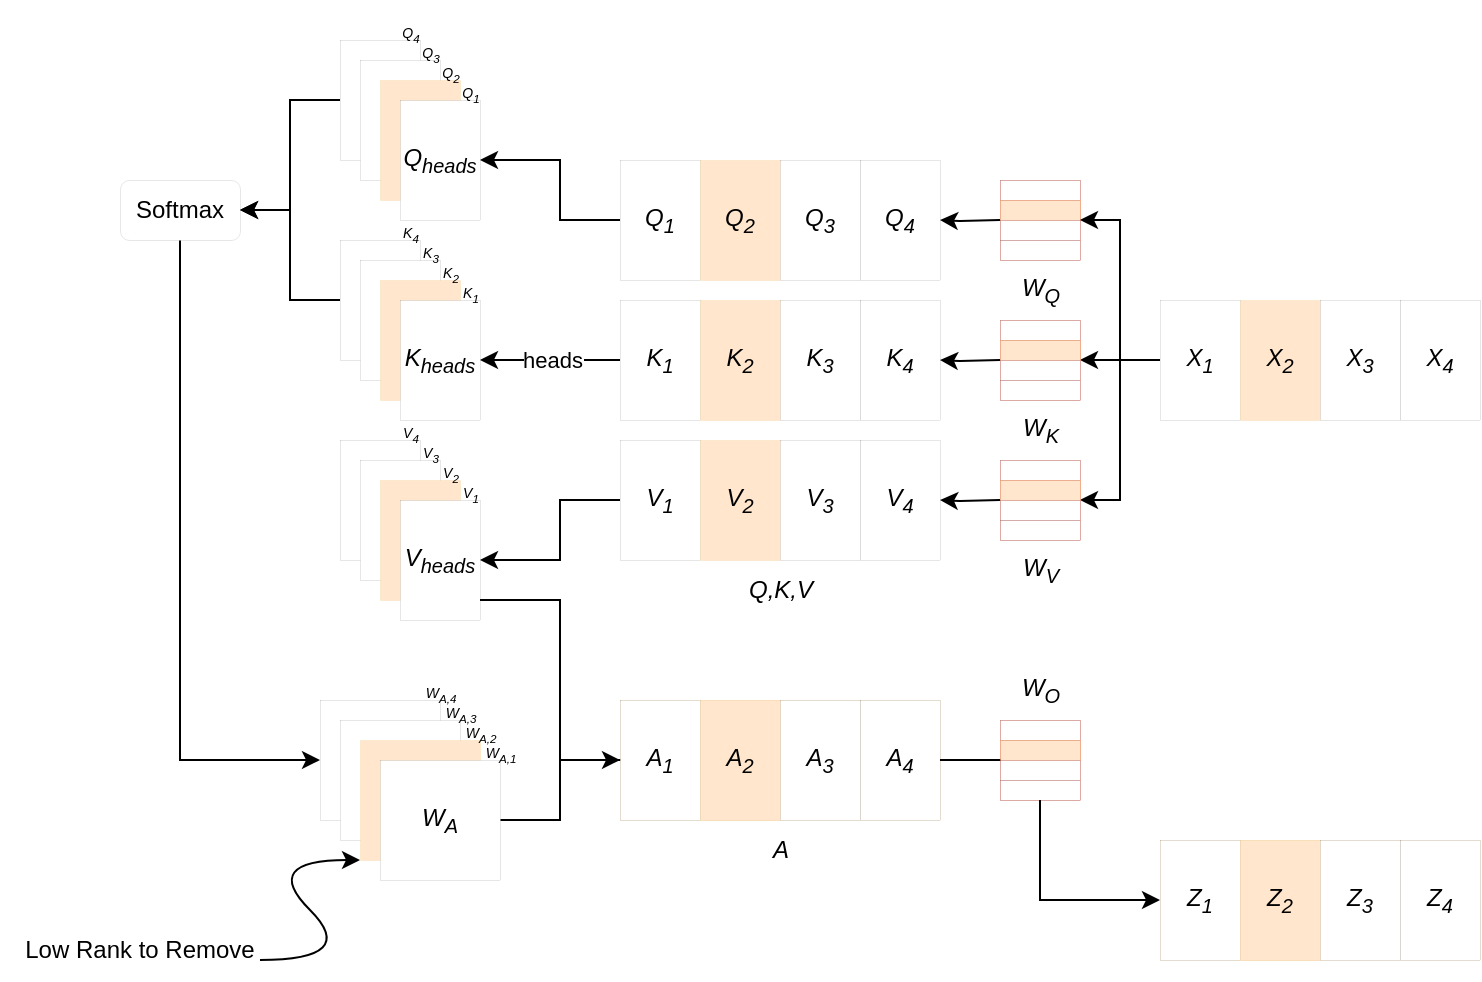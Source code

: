 <mxfile version="27.0.1">
  <diagram name="第 1 页" id="ROMm_DaNwAMZsz36nzgL">
    <mxGraphModel dx="961" dy="550" grid="1" gridSize="10" guides="1" tooltips="1" connect="1" arrows="1" fold="1" page="1" pageScale="1" pageWidth="827" pageHeight="1169" math="0" shadow="0">
      <root>
        <mxCell id="0" />
        <mxCell id="1" parent="0" />
        <mxCell id="zPmClShUyptiGjfQgdNd-24" value="" style="group;strokeColor=none;fillColor=default;strokeWidth=0;" parent="1" vertex="1" connectable="0">
          <mxGeometry x="370" y="290" width="160" height="60" as="geometry" />
        </mxCell>
        <mxCell id="zPmClShUyptiGjfQgdNd-16" value="&lt;i&gt;V&lt;sub&gt;1&lt;/sub&gt;&lt;/i&gt;" style="rounded=0;whiteSpace=wrap;html=1;strokeWidth=0;" parent="zPmClShUyptiGjfQgdNd-24" vertex="1">
          <mxGeometry width="40" height="60" as="geometry" />
        </mxCell>
        <mxCell id="zPmClShUyptiGjfQgdNd-17" value="&lt;i&gt;V&lt;sub&gt;2&lt;/sub&gt;&lt;/i&gt;" style="rounded=0;whiteSpace=wrap;html=1;fillColor=#ffe6cc;strokeColor=#d79b00;strokeWidth=0;" parent="zPmClShUyptiGjfQgdNd-24" vertex="1">
          <mxGeometry x="40" width="40" height="60" as="geometry" />
        </mxCell>
        <mxCell id="zPmClShUyptiGjfQgdNd-18" value="&lt;i&gt;V&lt;sub&gt;3&lt;/sub&gt;&lt;/i&gt;" style="rounded=0;whiteSpace=wrap;html=1;strokeWidth=0;" parent="zPmClShUyptiGjfQgdNd-24" vertex="1">
          <mxGeometry x="80" width="40" height="60" as="geometry" />
        </mxCell>
        <mxCell id="zPmClShUyptiGjfQgdNd-19" value="&lt;i&gt;V&lt;sub&gt;4&lt;/sub&gt;&lt;/i&gt;" style="rounded=0;whiteSpace=wrap;html=1;strokeWidth=0;" parent="zPmClShUyptiGjfQgdNd-24" vertex="1">
          <mxGeometry x="120" width="40" height="60" as="geometry" />
        </mxCell>
        <mxCell id="zPmClShUyptiGjfQgdNd-25" value="" style="group;strokeWidth=0;" parent="1" vertex="1" connectable="0">
          <mxGeometry x="370" y="220" width="160" height="60" as="geometry" />
        </mxCell>
        <mxCell id="zPmClShUyptiGjfQgdNd-20" value="&lt;i&gt;K&lt;sub&gt;1&lt;/sub&gt;&lt;/i&gt;" style="rounded=0;whiteSpace=wrap;html=1;strokeWidth=0;" parent="zPmClShUyptiGjfQgdNd-25" vertex="1">
          <mxGeometry width="40" height="60" as="geometry" />
        </mxCell>
        <mxCell id="zPmClShUyptiGjfQgdNd-21" value="&lt;i&gt;K&lt;sub&gt;2&lt;/sub&gt;&lt;/i&gt;" style="rounded=0;whiteSpace=wrap;html=1;fillColor=#ffe6cc;strokeColor=#d79b00;strokeWidth=0;" parent="zPmClShUyptiGjfQgdNd-25" vertex="1">
          <mxGeometry x="40" width="40" height="60" as="geometry" />
        </mxCell>
        <mxCell id="zPmClShUyptiGjfQgdNd-22" value="&lt;i&gt;K&lt;sub&gt;3&lt;/sub&gt;&lt;/i&gt;" style="rounded=0;whiteSpace=wrap;html=1;strokeWidth=0;" parent="zPmClShUyptiGjfQgdNd-25" vertex="1">
          <mxGeometry x="80" width="40" height="60" as="geometry" />
        </mxCell>
        <mxCell id="zPmClShUyptiGjfQgdNd-23" value="&lt;i&gt;K&lt;sub&gt;4&lt;/sub&gt;&lt;/i&gt;" style="rounded=0;whiteSpace=wrap;html=1;strokeWidth=0;" parent="zPmClShUyptiGjfQgdNd-25" vertex="1">
          <mxGeometry x="120" width="40" height="60" as="geometry" />
        </mxCell>
        <mxCell id="zPmClShUyptiGjfQgdNd-26" value="" style="group;strokeWidth=0;" parent="1" vertex="1" connectable="0">
          <mxGeometry x="370" y="150" width="160" height="60" as="geometry" />
        </mxCell>
        <mxCell id="zPmClShUyptiGjfQgdNd-27" value="&lt;i&gt;Q&lt;sub&gt;1&lt;/sub&gt;&lt;/i&gt;" style="rounded=0;whiteSpace=wrap;html=1;strokeWidth=0;" parent="zPmClShUyptiGjfQgdNd-26" vertex="1">
          <mxGeometry width="40" height="60" as="geometry" />
        </mxCell>
        <mxCell id="zPmClShUyptiGjfQgdNd-28" value="&lt;i&gt;Q&lt;sub&gt;2&lt;/sub&gt;&lt;/i&gt;" style="rounded=0;whiteSpace=wrap;html=1;fillColor=#ffe6cc;strokeColor=#d79b00;strokeWidth=0;" parent="zPmClShUyptiGjfQgdNd-26" vertex="1">
          <mxGeometry x="40" width="40" height="60" as="geometry" />
        </mxCell>
        <mxCell id="zPmClShUyptiGjfQgdNd-29" value="&lt;i&gt;Q&lt;sub&gt;3&lt;/sub&gt;&lt;/i&gt;" style="rounded=0;whiteSpace=wrap;html=1;strokeWidth=0;" parent="zPmClShUyptiGjfQgdNd-26" vertex="1">
          <mxGeometry x="80" width="40" height="60" as="geometry" />
        </mxCell>
        <mxCell id="zPmClShUyptiGjfQgdNd-30" value="&lt;i&gt;Q&lt;sub&gt;4&lt;/sub&gt;&lt;/i&gt;" style="rounded=0;whiteSpace=wrap;html=1;strokeWidth=0;" parent="zPmClShUyptiGjfQgdNd-26" vertex="1">
          <mxGeometry x="120" width="40" height="60" as="geometry" />
        </mxCell>
        <mxCell id="zPmClShUyptiGjfQgdNd-31" value="" style="group;strokeWidth=0;" parent="1" vertex="1" connectable="0">
          <mxGeometry x="640" y="220" width="160" height="60" as="geometry" />
        </mxCell>
        <mxCell id="zPmClShUyptiGjfQgdNd-32" value="&lt;i&gt;X&lt;sub&gt;1&lt;/sub&gt;&lt;/i&gt;" style="rounded=0;whiteSpace=wrap;html=1;strokeWidth=0;" parent="zPmClShUyptiGjfQgdNd-31" vertex="1">
          <mxGeometry width="40" height="60" as="geometry" />
        </mxCell>
        <mxCell id="zPmClShUyptiGjfQgdNd-33" value="&lt;i&gt;X&lt;sub&gt;2&lt;/sub&gt;&lt;/i&gt;" style="rounded=0;whiteSpace=wrap;html=1;fillColor=#ffe6cc;strokeColor=#d79b00;strokeWidth=0;" parent="zPmClShUyptiGjfQgdNd-31" vertex="1">
          <mxGeometry x="40" width="40" height="60" as="geometry" />
        </mxCell>
        <mxCell id="zPmClShUyptiGjfQgdNd-34" value="&lt;i&gt;X&lt;sub&gt;3&lt;/sub&gt;&lt;/i&gt;" style="rounded=0;whiteSpace=wrap;html=1;strokeWidth=0;" parent="zPmClShUyptiGjfQgdNd-31" vertex="1">
          <mxGeometry x="80" width="40" height="60" as="geometry" />
        </mxCell>
        <mxCell id="zPmClShUyptiGjfQgdNd-35" value="&lt;i&gt;X&lt;sub&gt;4&lt;/sub&gt;&lt;/i&gt;" style="rounded=0;whiteSpace=wrap;html=1;strokeWidth=0;" parent="zPmClShUyptiGjfQgdNd-31" vertex="1">
          <mxGeometry x="120" width="40" height="60" as="geometry" />
        </mxCell>
        <mxCell id="zPmClShUyptiGjfQgdNd-46" value="" style="edgeStyle=orthogonalEdgeStyle;rounded=0;orthogonalLoop=1;jettySize=auto;html=1;" parent="1" target="zPmClShUyptiGjfQgdNd-30" edge="1">
          <mxGeometry relative="1" as="geometry">
            <mxPoint x="560" y="180" as="sourcePoint" />
          </mxGeometry>
        </mxCell>
        <mxCell id="zPmClShUyptiGjfQgdNd-42" style="edgeStyle=orthogonalEdgeStyle;rounded=0;orthogonalLoop=1;jettySize=auto;html=1;" parent="1" target="zPmClShUyptiGjfQgdNd-23" edge="1">
          <mxGeometry relative="1" as="geometry">
            <mxPoint x="560" y="250" as="sourcePoint" />
          </mxGeometry>
        </mxCell>
        <mxCell id="zPmClShUyptiGjfQgdNd-44" value="" style="edgeStyle=orthogonalEdgeStyle;rounded=0;orthogonalLoop=1;jettySize=auto;html=1;" parent="1" target="zPmClShUyptiGjfQgdNd-19" edge="1">
          <mxGeometry relative="1" as="geometry">
            <mxPoint x="560" y="320" as="sourcePoint" />
          </mxGeometry>
        </mxCell>
        <mxCell id="zPmClShUyptiGjfQgdNd-41" style="edgeStyle=orthogonalEdgeStyle;rounded=0;orthogonalLoop=1;jettySize=auto;html=1;entryX=1;entryY=0.5;entryDx=0;entryDy=0;" parent="1" source="zPmClShUyptiGjfQgdNd-32" edge="1">
          <mxGeometry relative="1" as="geometry">
            <mxPoint x="600" y="250" as="targetPoint" />
          </mxGeometry>
        </mxCell>
        <mxCell id="zPmClShUyptiGjfQgdNd-55" value="" style="group;strokeWidth=0;" parent="1" vertex="1" connectable="0">
          <mxGeometry x="230" y="90" width="70" height="90" as="geometry" />
        </mxCell>
        <mxCell id="zPmClShUyptiGjfQgdNd-49" value="" style="rounded=0;whiteSpace=wrap;html=1;strokeWidth=0;" parent="zPmClShUyptiGjfQgdNd-55" vertex="1">
          <mxGeometry width="40" height="60" as="geometry" />
        </mxCell>
        <mxCell id="zPmClShUyptiGjfQgdNd-51" value="" style="rounded=0;whiteSpace=wrap;html=1;strokeWidth=0;" parent="zPmClShUyptiGjfQgdNd-55" vertex="1">
          <mxGeometry x="10" y="10" width="40" height="60" as="geometry" />
        </mxCell>
        <mxCell id="zPmClShUyptiGjfQgdNd-52" value="" style="rounded=0;whiteSpace=wrap;html=1;fillColor=#ffe6cc;strokeColor=#d79b00;strokeWidth=0;" parent="zPmClShUyptiGjfQgdNd-55" vertex="1">
          <mxGeometry x="20" y="20" width="40" height="60" as="geometry" />
        </mxCell>
        <mxCell id="zPmClShUyptiGjfQgdNd-53" value="&lt;i&gt;Q&lt;sub&gt;heads&lt;/sub&gt;&lt;/i&gt;" style="rounded=0;whiteSpace=wrap;html=1;strokeWidth=0;" parent="zPmClShUyptiGjfQgdNd-55" vertex="1">
          <mxGeometry x="30" y="30" width="40" height="60" as="geometry" />
        </mxCell>
        <mxCell id="zPmClShUyptiGjfQgdNd-67" value="" style="group;strokeWidth=0;" parent="1" vertex="1" connectable="0">
          <mxGeometry x="230" y="190" width="70" height="90" as="geometry" />
        </mxCell>
        <mxCell id="zPmClShUyptiGjfQgdNd-68" value="" style="rounded=0;whiteSpace=wrap;html=1;strokeWidth=0;" parent="zPmClShUyptiGjfQgdNd-67" vertex="1">
          <mxGeometry width="40" height="60" as="geometry" />
        </mxCell>
        <mxCell id="zPmClShUyptiGjfQgdNd-69" value="" style="rounded=0;whiteSpace=wrap;html=1;strokeWidth=0;" parent="zPmClShUyptiGjfQgdNd-67" vertex="1">
          <mxGeometry x="10" y="10" width="40" height="60" as="geometry" />
        </mxCell>
        <mxCell id="zPmClShUyptiGjfQgdNd-70" value="" style="rounded=0;whiteSpace=wrap;html=1;fillColor=#ffe6cc;strokeColor=#d79b00;strokeWidth=0;" parent="zPmClShUyptiGjfQgdNd-67" vertex="1">
          <mxGeometry x="20" y="20" width="40" height="60" as="geometry" />
        </mxCell>
        <mxCell id="zPmClShUyptiGjfQgdNd-71" value="&lt;i&gt;K&lt;sub&gt;heads&lt;/sub&gt;&lt;/i&gt;" style="rounded=0;whiteSpace=wrap;html=1;strokeWidth=0;" parent="zPmClShUyptiGjfQgdNd-67" vertex="1">
          <mxGeometry x="30" y="30" width="40" height="60" as="geometry" />
        </mxCell>
        <mxCell id="zPmClShUyptiGjfQgdNd-72" value="" style="group;strokeWidth=0;" parent="1" vertex="1" connectable="0">
          <mxGeometry x="230" y="290" width="80" height="90" as="geometry" />
        </mxCell>
        <mxCell id="zPmClShUyptiGjfQgdNd-73" value="" style="rounded=0;whiteSpace=wrap;html=1;strokeWidth=0;" parent="zPmClShUyptiGjfQgdNd-72" vertex="1">
          <mxGeometry width="40" height="60" as="geometry" />
        </mxCell>
        <mxCell id="zPmClShUyptiGjfQgdNd-74" value="" style="rounded=0;whiteSpace=wrap;html=1;strokeWidth=0;" parent="zPmClShUyptiGjfQgdNd-72" vertex="1">
          <mxGeometry x="10" y="10" width="40" height="60" as="geometry" />
        </mxCell>
        <mxCell id="zPmClShUyptiGjfQgdNd-75" value="" style="rounded=0;whiteSpace=wrap;html=1;fillColor=#ffe6cc;strokeColor=#d79b00;strokeWidth=0;" parent="zPmClShUyptiGjfQgdNd-72" vertex="1">
          <mxGeometry x="20" y="20" width="40" height="60" as="geometry" />
        </mxCell>
        <mxCell id="zPmClShUyptiGjfQgdNd-76" value="&lt;i&gt;V&lt;sub&gt;heads&lt;/sub&gt;&lt;/i&gt;" style="rounded=0;whiteSpace=wrap;html=1;strokeWidth=0;" parent="zPmClShUyptiGjfQgdNd-72" vertex="1">
          <mxGeometry x="30" y="30" width="40" height="60" as="geometry" />
        </mxCell>
        <mxCell id="-iVjem-Aw-oBZbqU4M_W-338" value="&lt;i style=&quot;text-wrap-mode: wrap;&quot;&gt;&lt;font style=&quot;font-size: 7px;&quot;&gt;V&lt;sub style=&quot;&quot;&gt;4&lt;/sub&gt;&lt;/font&gt;&lt;/i&gt;" style="text;html=1;align=center;verticalAlign=middle;resizable=0;points=[];autosize=1;strokeColor=none;fillColor=none;" vertex="1" parent="zPmClShUyptiGjfQgdNd-72">
          <mxGeometry x="20" y="-20" width="30" height="30" as="geometry" />
        </mxCell>
        <mxCell id="-iVjem-Aw-oBZbqU4M_W-337" value="&lt;i style=&quot;text-wrap-mode: wrap;&quot;&gt;&lt;font style=&quot;font-size: 7px;&quot;&gt;V&lt;sub style=&quot;&quot;&gt;3&lt;/sub&gt;&lt;/font&gt;&lt;/i&gt;" style="text;html=1;align=center;verticalAlign=middle;resizable=0;points=[];autosize=1;strokeColor=none;fillColor=none;" vertex="1" parent="zPmClShUyptiGjfQgdNd-72">
          <mxGeometry x="30" y="-10" width="30" height="30" as="geometry" />
        </mxCell>
        <mxCell id="-iVjem-Aw-oBZbqU4M_W-336" value="&lt;i style=&quot;text-wrap-mode: wrap;&quot;&gt;&lt;font style=&quot;font-size: 7px;&quot;&gt;V&lt;sub style=&quot;&quot;&gt;2&lt;/sub&gt;&lt;/font&gt;&lt;/i&gt;" style="text;html=1;align=center;verticalAlign=middle;resizable=0;points=[];autosize=1;strokeColor=none;fillColor=none;" vertex="1" parent="zPmClShUyptiGjfQgdNd-72">
          <mxGeometry x="40" width="30" height="30" as="geometry" />
        </mxCell>
        <mxCell id="-iVjem-Aw-oBZbqU4M_W-339" value="&lt;i style=&quot;text-wrap-mode: wrap;&quot;&gt;&lt;font style=&quot;font-size: 7px;&quot;&gt;V&lt;sub style=&quot;&quot;&gt;1&lt;/sub&gt;&lt;/font&gt;&lt;/i&gt;" style="text;html=1;align=center;verticalAlign=middle;resizable=0;points=[];autosize=1;strokeColor=none;fillColor=none;" vertex="1" parent="zPmClShUyptiGjfQgdNd-72">
          <mxGeometry x="50" y="10" width="30" height="30" as="geometry" />
        </mxCell>
        <mxCell id="zPmClShUyptiGjfQgdNd-77" value="" style="edgeStyle=orthogonalEdgeStyle;rounded=0;orthogonalLoop=1;jettySize=auto;html=1;" parent="1" source="zPmClShUyptiGjfQgdNd-27" target="zPmClShUyptiGjfQgdNd-53" edge="1">
          <mxGeometry relative="1" as="geometry">
            <Array as="points">
              <mxPoint x="340" y="180" />
              <mxPoint x="340" y="150" />
            </Array>
          </mxGeometry>
        </mxCell>
        <mxCell id="zPmClShUyptiGjfQgdNd-78" value="" style="edgeStyle=orthogonalEdgeStyle;rounded=0;orthogonalLoop=1;jettySize=auto;html=1;" parent="1" source="zPmClShUyptiGjfQgdNd-20" target="zPmClShUyptiGjfQgdNd-71" edge="1">
          <mxGeometry relative="1" as="geometry" />
        </mxCell>
        <mxCell id="zPmClShUyptiGjfQgdNd-116" value="heads" style="edgeLabel;html=1;align=center;verticalAlign=middle;resizable=0;points=[];" parent="zPmClShUyptiGjfQgdNd-78" vertex="1" connectable="0">
          <mxGeometry x="-0.012" y="2" relative="1" as="geometry">
            <mxPoint y="-2" as="offset" />
          </mxGeometry>
        </mxCell>
        <mxCell id="zPmClShUyptiGjfQgdNd-79" value="" style="edgeStyle=orthogonalEdgeStyle;rounded=0;orthogonalLoop=1;jettySize=auto;html=1;" parent="1" source="zPmClShUyptiGjfQgdNd-16" target="zPmClShUyptiGjfQgdNd-76" edge="1">
          <mxGeometry relative="1" as="geometry">
            <Array as="points">
              <mxPoint x="340" y="320" />
              <mxPoint x="340" y="350" />
            </Array>
          </mxGeometry>
        </mxCell>
        <mxCell id="zPmClShUyptiGjfQgdNd-88" value="" style="group" parent="1" vertex="1" connectable="0">
          <mxGeometry x="220" y="420" width="90" height="90" as="geometry" />
        </mxCell>
        <mxCell id="zPmClShUyptiGjfQgdNd-80" value="" style="rounded=0;whiteSpace=wrap;html=1;strokeWidth=0;" parent="zPmClShUyptiGjfQgdNd-88" vertex="1">
          <mxGeometry width="60" height="60" as="geometry" />
        </mxCell>
        <mxCell id="zPmClShUyptiGjfQgdNd-81" value="" style="rounded=0;whiteSpace=wrap;html=1;strokeWidth=0;" parent="zPmClShUyptiGjfQgdNd-88" vertex="1">
          <mxGeometry x="10" y="10" width="60" height="60" as="geometry" />
        </mxCell>
        <mxCell id="zPmClShUyptiGjfQgdNd-82" value="" style="rounded=0;whiteSpace=wrap;html=1;fillColor=#ffe6cc;strokeColor=#d79b00;strokeWidth=0;" parent="zPmClShUyptiGjfQgdNd-88" vertex="1">
          <mxGeometry x="20" y="20" width="60" height="60" as="geometry" />
        </mxCell>
        <mxCell id="zPmClShUyptiGjfQgdNd-103" style="edgeStyle=orthogonalEdgeStyle;rounded=0;orthogonalLoop=1;jettySize=auto;html=1;exitX=1;exitY=0.5;exitDx=0;exitDy=0;strokeWidth=1;" parent="zPmClShUyptiGjfQgdNd-88" source="zPmClShUyptiGjfQgdNd-83" edge="1">
          <mxGeometry relative="1" as="geometry">
            <mxPoint x="170" y="30.0" as="targetPoint" />
            <Array as="points">
              <mxPoint x="120" y="60" />
              <mxPoint x="120" y="30" />
            </Array>
          </mxGeometry>
        </mxCell>
        <mxCell id="zPmClShUyptiGjfQgdNd-83" value="&lt;i&gt;W&lt;sub&gt;A&lt;/sub&gt;&lt;/i&gt;" style="rounded=0;whiteSpace=wrap;html=1;strokeWidth=0;" parent="zPmClShUyptiGjfQgdNd-88" vertex="1">
          <mxGeometry x="30" y="30" width="60" height="60" as="geometry" />
        </mxCell>
        <mxCell id="zPmClShUyptiGjfQgdNd-95" style="edgeStyle=orthogonalEdgeStyle;rounded=0;orthogonalLoop=1;jettySize=auto;html=1;entryX=0;entryY=0.5;entryDx=0;entryDy=0;" parent="1" source="zPmClShUyptiGjfQgdNd-91" target="zPmClShUyptiGjfQgdNd-80" edge="1">
          <mxGeometry relative="1" as="geometry">
            <Array as="points">
              <mxPoint x="150" y="450" />
            </Array>
          </mxGeometry>
        </mxCell>
        <mxCell id="zPmClShUyptiGjfQgdNd-91" value="Softmax" style="rounded=1;whiteSpace=wrap;html=1;strokeWidth=0;" parent="1" vertex="1">
          <mxGeometry x="120" y="160" width="60" height="30" as="geometry" />
        </mxCell>
        <mxCell id="zPmClShUyptiGjfQgdNd-92" style="edgeStyle=orthogonalEdgeStyle;rounded=0;orthogonalLoop=1;jettySize=auto;html=1;entryX=1;entryY=0.5;entryDx=0;entryDy=0;" parent="1" source="zPmClShUyptiGjfQgdNd-49" target="zPmClShUyptiGjfQgdNd-91" edge="1">
          <mxGeometry relative="1" as="geometry" />
        </mxCell>
        <mxCell id="zPmClShUyptiGjfQgdNd-93" style="edgeStyle=orthogonalEdgeStyle;rounded=0;orthogonalLoop=1;jettySize=auto;html=1;exitX=0;exitY=0.5;exitDx=0;exitDy=0;entryX=1;entryY=0.5;entryDx=0;entryDy=0;" parent="1" source="zPmClShUyptiGjfQgdNd-68" target="zPmClShUyptiGjfQgdNd-91" edge="1">
          <mxGeometry relative="1" as="geometry" />
        </mxCell>
        <mxCell id="zPmClShUyptiGjfQgdNd-97" value="" style="group;fillColor=#ffe6cc;strokeColor=#d79b00;strokeWidth=0;" parent="1" vertex="1" connectable="0">
          <mxGeometry x="370" y="420" width="160" height="60" as="geometry" />
        </mxCell>
        <mxCell id="zPmClShUyptiGjfQgdNd-98" value="&lt;i&gt;A&lt;sub&gt;1&lt;/sub&gt;&lt;/i&gt;" style="rounded=0;whiteSpace=wrap;html=1;strokeWidth=0;" parent="zPmClShUyptiGjfQgdNd-97" vertex="1">
          <mxGeometry width="40" height="60" as="geometry" />
        </mxCell>
        <mxCell id="zPmClShUyptiGjfQgdNd-99" value="&lt;i&gt;A&lt;sub&gt;2&lt;/sub&gt;&lt;/i&gt;" style="rounded=0;whiteSpace=wrap;html=1;fillColor=#ffe6cc;strokeColor=#d79b00;strokeWidth=0;" parent="zPmClShUyptiGjfQgdNd-97" vertex="1">
          <mxGeometry x="40" width="40" height="60" as="geometry" />
        </mxCell>
        <mxCell id="zPmClShUyptiGjfQgdNd-100" value="&lt;i&gt;A&lt;sub&gt;3&lt;/sub&gt;&lt;/i&gt;" style="rounded=0;whiteSpace=wrap;html=1;strokeWidth=0;" parent="zPmClShUyptiGjfQgdNd-97" vertex="1">
          <mxGeometry x="80" width="40" height="60" as="geometry" />
        </mxCell>
        <mxCell id="zPmClShUyptiGjfQgdNd-101" value="&lt;i&gt;A&lt;sub&gt;4&lt;/sub&gt;&lt;/i&gt;" style="rounded=0;whiteSpace=wrap;html=1;strokeWidth=0;" parent="zPmClShUyptiGjfQgdNd-97" vertex="1">
          <mxGeometry x="120" width="40" height="60" as="geometry" />
        </mxCell>
        <mxCell id="zPmClShUyptiGjfQgdNd-102" style="edgeStyle=orthogonalEdgeStyle;rounded=0;orthogonalLoop=1;jettySize=auto;html=1;entryX=0;entryY=0.5;entryDx=0;entryDy=0;" parent="1" source="zPmClShUyptiGjfQgdNd-76" target="zPmClShUyptiGjfQgdNd-98" edge="1">
          <mxGeometry relative="1" as="geometry">
            <Array as="points">
              <mxPoint x="340" y="370" />
              <mxPoint x="340" y="450" />
            </Array>
          </mxGeometry>
        </mxCell>
        <mxCell id="zPmClShUyptiGjfQgdNd-122" value="Low Rank to Remove" style="text;html=1;align=center;verticalAlign=middle;whiteSpace=wrap;rounded=0;" parent="1" vertex="1">
          <mxGeometry x="60" y="530" width="140" height="30" as="geometry" />
        </mxCell>
        <mxCell id="zPmClShUyptiGjfQgdNd-123" value="" style="curved=1;endArrow=classic;html=1;rounded=0;" parent="1" edge="1">
          <mxGeometry width="50" height="50" relative="1" as="geometry">
            <mxPoint x="190" y="550" as="sourcePoint" />
            <mxPoint x="240" y="500" as="targetPoint" />
            <Array as="points">
              <mxPoint x="240" y="550" />
              <mxPoint x="190" y="500" />
            </Array>
          </mxGeometry>
        </mxCell>
        <mxCell id="-iVjem-Aw-oBZbqU4M_W-8" value="" style="edgeStyle=orthogonalEdgeStyle;rounded=0;orthogonalLoop=1;jettySize=auto;html=1;" edge="1" parent="1" source="zPmClShUyptiGjfQgdNd-101">
          <mxGeometry relative="1" as="geometry">
            <mxPoint x="590" y="450" as="targetPoint" />
          </mxGeometry>
        </mxCell>
        <mxCell id="-iVjem-Aw-oBZbqU4M_W-10" value="" style="group;fillColor=#ffe6cc;strokeColor=#d79b00;strokeWidth=0;" vertex="1" connectable="0" parent="1">
          <mxGeometry x="640" y="490" width="160" height="60" as="geometry" />
        </mxCell>
        <mxCell id="-iVjem-Aw-oBZbqU4M_W-11" value="&lt;i&gt;Z&lt;sub&gt;1&lt;/sub&gt;&lt;/i&gt;" style="rounded=0;whiteSpace=wrap;html=1;strokeWidth=0;" vertex="1" parent="-iVjem-Aw-oBZbqU4M_W-10">
          <mxGeometry width="40" height="60" as="geometry" />
        </mxCell>
        <mxCell id="-iVjem-Aw-oBZbqU4M_W-12" value="&lt;i&gt;Z&lt;sub&gt;2&lt;/sub&gt;&lt;/i&gt;" style="rounded=0;whiteSpace=wrap;html=1;fillColor=#ffe6cc;strokeColor=#d79b00;strokeWidth=0;" vertex="1" parent="-iVjem-Aw-oBZbqU4M_W-10">
          <mxGeometry x="40" width="40" height="60" as="geometry" />
        </mxCell>
        <mxCell id="-iVjem-Aw-oBZbqU4M_W-13" value="&lt;i&gt;Z&lt;sub&gt;3&lt;/sub&gt;&lt;/i&gt;" style="rounded=0;whiteSpace=wrap;html=1;strokeWidth=0;" vertex="1" parent="-iVjem-Aw-oBZbqU4M_W-10">
          <mxGeometry x="80" width="40" height="60" as="geometry" />
        </mxCell>
        <mxCell id="-iVjem-Aw-oBZbqU4M_W-14" value="&lt;i&gt;Z&lt;sub&gt;4&lt;/sub&gt;&lt;/i&gt;" style="rounded=0;whiteSpace=wrap;html=1;strokeWidth=0;" vertex="1" parent="-iVjem-Aw-oBZbqU4M_W-10">
          <mxGeometry x="120" width="40" height="60" as="geometry" />
        </mxCell>
        <mxCell id="-iVjem-Aw-oBZbqU4M_W-104" value="&lt;i style=&quot;text-wrap-mode: wrap;&quot;&gt;W&lt;sub&gt;O&lt;/sub&gt;&lt;/i&gt;" style="text;html=1;align=center;verticalAlign=middle;resizable=0;points=[];autosize=1;strokeColor=none;fillColor=none;" vertex="1" parent="1">
          <mxGeometry x="560" y="400" width="40" height="30" as="geometry" />
        </mxCell>
        <mxCell id="-iVjem-Aw-oBZbqU4M_W-105" value="" style="group;fillColor=#e51400;fontColor=#ffffff;strokeColor=#B20000;strokeWidth=0;" vertex="1" connectable="0" parent="1">
          <mxGeometry x="560" y="430" width="40" height="40" as="geometry" />
        </mxCell>
        <mxCell id="-iVjem-Aw-oBZbqU4M_W-106" value="" style="whiteSpace=wrap;html=1;strokeWidth=0;" vertex="1" parent="-iVjem-Aw-oBZbqU4M_W-105">
          <mxGeometry width="40" height="10" as="geometry" />
        </mxCell>
        <mxCell id="-iVjem-Aw-oBZbqU4M_W-107" value="" style="whiteSpace=wrap;html=1;fillColor=#ffe6cc;strokeColor=#d79b00;strokeWidth=0;" vertex="1" parent="-iVjem-Aw-oBZbqU4M_W-105">
          <mxGeometry y="10" width="40" height="10" as="geometry" />
        </mxCell>
        <mxCell id="-iVjem-Aw-oBZbqU4M_W-108" value="" style="whiteSpace=wrap;html=1;strokeWidth=0;" vertex="1" parent="-iVjem-Aw-oBZbqU4M_W-105">
          <mxGeometry y="20" width="40" height="10" as="geometry" />
        </mxCell>
        <mxCell id="-iVjem-Aw-oBZbqU4M_W-109" value="" style="whiteSpace=wrap;html=1;strokeWidth=0;" vertex="1" parent="-iVjem-Aw-oBZbqU4M_W-105">
          <mxGeometry y="30" width="40" height="10" as="geometry" />
        </mxCell>
        <mxCell id="-iVjem-Aw-oBZbqU4M_W-116" value="&lt;i style=&quot;text-wrap-mode: wrap;&quot;&gt;W&lt;sub&gt;K&lt;/sub&gt;&lt;/i&gt;" style="text;html=1;align=center;verticalAlign=middle;resizable=0;points=[];autosize=1;strokeColor=none;fillColor=none;" vertex="1" parent="1">
          <mxGeometry x="560" y="270" width="40" height="30" as="geometry" />
        </mxCell>
        <mxCell id="-iVjem-Aw-oBZbqU4M_W-117" value="" style="group;fillColor=#e51400;fontColor=#ffffff;strokeColor=#B20000;strokeWidth=0;" vertex="1" connectable="0" parent="1">
          <mxGeometry x="560" y="230" width="40" height="40" as="geometry" />
        </mxCell>
        <mxCell id="-iVjem-Aw-oBZbqU4M_W-118" value="" style="whiteSpace=wrap;html=1;strokeWidth=0;" vertex="1" parent="-iVjem-Aw-oBZbqU4M_W-117">
          <mxGeometry width="40" height="10" as="geometry" />
        </mxCell>
        <mxCell id="-iVjem-Aw-oBZbqU4M_W-119" value="" style="whiteSpace=wrap;html=1;fillColor=#ffe6cc;strokeColor=#d79b00;strokeWidth=0;" vertex="1" parent="-iVjem-Aw-oBZbqU4M_W-117">
          <mxGeometry y="10" width="40" height="10" as="geometry" />
        </mxCell>
        <mxCell id="-iVjem-Aw-oBZbqU4M_W-120" value="" style="whiteSpace=wrap;html=1;strokeWidth=0;" vertex="1" parent="-iVjem-Aw-oBZbqU4M_W-117">
          <mxGeometry y="20" width="40" height="10" as="geometry" />
        </mxCell>
        <mxCell id="-iVjem-Aw-oBZbqU4M_W-121" value="" style="whiteSpace=wrap;html=1;strokeWidth=0;" vertex="1" parent="-iVjem-Aw-oBZbqU4M_W-117">
          <mxGeometry y="30" width="40" height="10" as="geometry" />
        </mxCell>
        <mxCell id="-iVjem-Aw-oBZbqU4M_W-123" value="&lt;i style=&quot;text-wrap-mode: wrap;&quot;&gt;W&lt;sub&gt;Q&lt;/sub&gt;&lt;/i&gt;" style="text;html=1;align=center;verticalAlign=middle;resizable=0;points=[];autosize=1;strokeColor=none;fillColor=none;" vertex="1" parent="1">
          <mxGeometry x="560" y="200" width="40" height="30" as="geometry" />
        </mxCell>
        <mxCell id="-iVjem-Aw-oBZbqU4M_W-124" value="" style="group;fillColor=#e51400;fontColor=#ffffff;strokeColor=#B20000;strokeWidth=0;" vertex="1" connectable="0" parent="1">
          <mxGeometry x="560" y="160" width="40" height="40" as="geometry" />
        </mxCell>
        <mxCell id="-iVjem-Aw-oBZbqU4M_W-125" value="" style="whiteSpace=wrap;html=1;strokeWidth=0;" vertex="1" parent="-iVjem-Aw-oBZbqU4M_W-124">
          <mxGeometry width="40" height="10" as="geometry" />
        </mxCell>
        <mxCell id="-iVjem-Aw-oBZbqU4M_W-126" value="" style="whiteSpace=wrap;html=1;fillColor=#ffe6cc;strokeColor=#d79b00;strokeWidth=0;" vertex="1" parent="-iVjem-Aw-oBZbqU4M_W-124">
          <mxGeometry y="10" width="40" height="10" as="geometry" />
        </mxCell>
        <mxCell id="-iVjem-Aw-oBZbqU4M_W-127" value="" style="whiteSpace=wrap;html=1;strokeWidth=0;" vertex="1" parent="-iVjem-Aw-oBZbqU4M_W-124">
          <mxGeometry y="20" width="40" height="10" as="geometry" />
        </mxCell>
        <mxCell id="-iVjem-Aw-oBZbqU4M_W-128" value="" style="whiteSpace=wrap;html=1;strokeWidth=0;" vertex="1" parent="-iVjem-Aw-oBZbqU4M_W-124">
          <mxGeometry y="30" width="40" height="10" as="geometry" />
        </mxCell>
        <mxCell id="-iVjem-Aw-oBZbqU4M_W-228" style="edgeStyle=orthogonalEdgeStyle;rounded=0;orthogonalLoop=1;jettySize=auto;html=1;entryX=0;entryY=0.5;entryDx=0;entryDy=0;" edge="1" parent="1" source="-iVjem-Aw-oBZbqU4M_W-109" target="-iVjem-Aw-oBZbqU4M_W-11">
          <mxGeometry relative="1" as="geometry">
            <Array as="points">
              <mxPoint x="580" y="520" />
            </Array>
          </mxGeometry>
        </mxCell>
        <mxCell id="-iVjem-Aw-oBZbqU4M_W-230" style="edgeStyle=orthogonalEdgeStyle;rounded=0;orthogonalLoop=1;jettySize=auto;html=1;entryX=1;entryY=0;entryDx=0;entryDy=0;" edge="1" parent="1" source="zPmClShUyptiGjfQgdNd-32" target="-iVjem-Aw-oBZbqU4M_W-114">
          <mxGeometry relative="1" as="geometry">
            <Array as="points">
              <mxPoint x="620" y="250" />
              <mxPoint x="620" y="320" />
            </Array>
          </mxGeometry>
        </mxCell>
        <mxCell id="-iVjem-Aw-oBZbqU4M_W-231" style="edgeStyle=orthogonalEdgeStyle;rounded=0;orthogonalLoop=1;jettySize=auto;html=1;entryX=1;entryY=0;entryDx=0;entryDy=0;" edge="1" parent="1" source="zPmClShUyptiGjfQgdNd-32" target="-iVjem-Aw-oBZbqU4M_W-127">
          <mxGeometry relative="1" as="geometry">
            <Array as="points">
              <mxPoint x="620" y="250" />
              <mxPoint x="620" y="180" />
            </Array>
          </mxGeometry>
        </mxCell>
        <mxCell id="-iVjem-Aw-oBZbqU4M_W-326" value="&lt;i style=&quot;text-wrap-mode: wrap;&quot;&gt;&lt;font style=&quot;font-size: 7px;&quot;&gt;W&lt;sub style=&quot;&quot;&gt;A,2&lt;/sub&gt;&lt;/font&gt;&lt;/i&gt;" style="text;html=1;align=center;verticalAlign=middle;resizable=0;points=[];autosize=1;strokeColor=none;fillColor=none;" vertex="1" parent="1">
          <mxGeometry x="280" y="420" width="40" height="30" as="geometry" />
        </mxCell>
        <mxCell id="-iVjem-Aw-oBZbqU4M_W-329" value="&lt;i style=&quot;text-wrap-mode: wrap;&quot;&gt;&lt;font style=&quot;font-size: 7px;&quot;&gt;W&lt;sub style=&quot;&quot;&gt;A,3&lt;/sub&gt;&lt;/font&gt;&lt;/i&gt;" style="text;html=1;align=center;verticalAlign=middle;resizable=0;points=[];autosize=1;strokeColor=none;fillColor=none;" vertex="1" parent="1">
          <mxGeometry x="270" y="410" width="40" height="30" as="geometry" />
        </mxCell>
        <mxCell id="-iVjem-Aw-oBZbqU4M_W-330" value="&lt;i style=&quot;text-wrap-mode: wrap;&quot;&gt;&lt;font style=&quot;font-size: 7px;&quot;&gt;W&lt;sub style=&quot;&quot;&gt;A,4&lt;/sub&gt;&lt;/font&gt;&lt;/i&gt;" style="text;html=1;align=center;verticalAlign=middle;resizable=0;points=[];autosize=1;strokeColor=none;fillColor=none;" vertex="1" parent="1">
          <mxGeometry x="260" y="400" width="40" height="30" as="geometry" />
        </mxCell>
        <mxCell id="-iVjem-Aw-oBZbqU4M_W-331" value="&lt;i style=&quot;text-wrap-mode: wrap;&quot;&gt;&lt;font style=&quot;font-size: 7px;&quot;&gt;W&lt;sub style=&quot;&quot;&gt;A,1&lt;/sub&gt;&lt;/font&gt;&lt;/i&gt;" style="text;html=1;align=center;verticalAlign=middle;resizable=0;points=[];autosize=1;strokeColor=none;fillColor=none;" vertex="1" parent="1">
          <mxGeometry x="290" y="430" width="40" height="30" as="geometry" />
        </mxCell>
        <mxCell id="-iVjem-Aw-oBZbqU4M_W-332" value="&lt;i style=&quot;text-wrap-mode: wrap;&quot;&gt;A&lt;/i&gt;" style="text;html=1;align=center;verticalAlign=middle;resizable=0;points=[];autosize=1;strokeColor=none;fillColor=none;" vertex="1" parent="1">
          <mxGeometry x="435" y="480" width="30" height="30" as="geometry" />
        </mxCell>
        <mxCell id="-iVjem-Aw-oBZbqU4M_W-333" value="" style="group" vertex="1" connectable="0" parent="1">
          <mxGeometry x="560" y="300" width="40" height="70" as="geometry" />
        </mxCell>
        <mxCell id="-iVjem-Aw-oBZbqU4M_W-110" value="&lt;i style=&quot;text-wrap-mode: wrap;&quot;&gt;W&lt;sub&gt;V&lt;/sub&gt;&lt;/i&gt;" style="text;html=1;align=center;verticalAlign=middle;resizable=0;points=[];autosize=1;strokeColor=none;fillColor=none;" vertex="1" parent="-iVjem-Aw-oBZbqU4M_W-333">
          <mxGeometry y="40" width="40" height="30" as="geometry" />
        </mxCell>
        <mxCell id="-iVjem-Aw-oBZbqU4M_W-111" value="" style="group;fillColor=#e51400;fontColor=#ffffff;strokeColor=#B20000;strokeWidth=0;" vertex="1" connectable="0" parent="-iVjem-Aw-oBZbqU4M_W-333">
          <mxGeometry width="40" height="40" as="geometry" />
        </mxCell>
        <mxCell id="-iVjem-Aw-oBZbqU4M_W-112" value="" style="whiteSpace=wrap;html=1;strokeWidth=0;" vertex="1" parent="-iVjem-Aw-oBZbqU4M_W-111">
          <mxGeometry width="40" height="10" as="geometry" />
        </mxCell>
        <mxCell id="-iVjem-Aw-oBZbqU4M_W-113" value="" style="whiteSpace=wrap;html=1;fillColor=#ffe6cc;strokeColor=#d79b00;strokeWidth=0;" vertex="1" parent="-iVjem-Aw-oBZbqU4M_W-111">
          <mxGeometry y="10" width="40" height="10" as="geometry" />
        </mxCell>
        <mxCell id="-iVjem-Aw-oBZbqU4M_W-114" value="" style="whiteSpace=wrap;html=1;strokeWidth=0;" vertex="1" parent="-iVjem-Aw-oBZbqU4M_W-111">
          <mxGeometry y="20" width="40" height="10" as="geometry" />
        </mxCell>
        <mxCell id="-iVjem-Aw-oBZbqU4M_W-115" value="" style="whiteSpace=wrap;html=1;strokeWidth=0;" vertex="1" parent="-iVjem-Aw-oBZbqU4M_W-111">
          <mxGeometry y="30" width="40" height="10" as="geometry" />
        </mxCell>
        <mxCell id="-iVjem-Aw-oBZbqU4M_W-334" value="&lt;i style=&quot;text-wrap-mode: wrap;&quot;&gt;Q,K,V&lt;/i&gt;" style="text;html=1;align=center;verticalAlign=middle;resizable=0;points=[];autosize=1;strokeColor=none;fillColor=none;" vertex="1" parent="1">
          <mxGeometry x="420" y="350" width="60" height="30" as="geometry" />
        </mxCell>
        <mxCell id="-iVjem-Aw-oBZbqU4M_W-340" value="&lt;i style=&quot;text-wrap-mode: wrap;&quot;&gt;&lt;font style=&quot;font-size: 7px;&quot;&gt;K&lt;sub style=&quot;&quot;&gt;2&lt;/sub&gt;&lt;/font&gt;&lt;/i&gt;" style="text;html=1;align=center;verticalAlign=middle;resizable=0;points=[];autosize=1;strokeColor=none;fillColor=none;" vertex="1" parent="1">
          <mxGeometry x="270" y="190" width="30" height="30" as="geometry" />
        </mxCell>
        <mxCell id="-iVjem-Aw-oBZbqU4M_W-341" value="&lt;i style=&quot;text-wrap-mode: wrap;&quot;&gt;&lt;font style=&quot;font-size: 7px;&quot;&gt;K&lt;sub style=&quot;&quot;&gt;3&lt;/sub&gt;&lt;/font&gt;&lt;/i&gt;" style="text;html=1;align=center;verticalAlign=middle;resizable=0;points=[];autosize=1;strokeColor=none;fillColor=none;" vertex="1" parent="1">
          <mxGeometry x="260" y="180" width="30" height="30" as="geometry" />
        </mxCell>
        <mxCell id="-iVjem-Aw-oBZbqU4M_W-342" value="&lt;i style=&quot;text-wrap-mode: wrap;&quot;&gt;&lt;font style=&quot;font-size: 7px;&quot;&gt;K&lt;sub style=&quot;&quot;&gt;4&lt;/sub&gt;&lt;/font&gt;&lt;/i&gt;" style="text;html=1;align=center;verticalAlign=middle;resizable=0;points=[];autosize=1;strokeColor=none;fillColor=none;" vertex="1" parent="1">
          <mxGeometry x="250" y="170" width="30" height="30" as="geometry" />
        </mxCell>
        <mxCell id="-iVjem-Aw-oBZbqU4M_W-343" value="&lt;i style=&quot;text-wrap-mode: wrap;&quot;&gt;&lt;font style=&quot;font-size: 7px;&quot;&gt;K&lt;sub style=&quot;&quot;&gt;1&lt;/sub&gt;&lt;/font&gt;&lt;/i&gt;" style="text;html=1;align=center;verticalAlign=middle;resizable=0;points=[];autosize=1;strokeColor=none;fillColor=none;" vertex="1" parent="1">
          <mxGeometry x="280" y="200" width="30" height="30" as="geometry" />
        </mxCell>
        <mxCell id="-iVjem-Aw-oBZbqU4M_W-344" value="&lt;i style=&quot;text-wrap-mode: wrap;&quot;&gt;&lt;font style=&quot;font-size: 7px;&quot;&gt;Q&lt;sub style=&quot;&quot;&gt;2&lt;/sub&gt;&lt;/font&gt;&lt;/i&gt;" style="text;html=1;align=center;verticalAlign=middle;resizable=0;points=[];autosize=1;strokeColor=none;fillColor=none;" vertex="1" parent="1">
          <mxGeometry x="270" y="90" width="30" height="30" as="geometry" />
        </mxCell>
        <mxCell id="-iVjem-Aw-oBZbqU4M_W-345" value="&lt;i style=&quot;text-wrap-mode: wrap;&quot;&gt;&lt;font style=&quot;font-size: 7px;&quot;&gt;Q&lt;sub style=&quot;&quot;&gt;3&lt;/sub&gt;&lt;/font&gt;&lt;/i&gt;" style="text;html=1;align=center;verticalAlign=middle;resizable=0;points=[];autosize=1;strokeColor=none;fillColor=none;" vertex="1" parent="1">
          <mxGeometry x="260" y="80" width="30" height="30" as="geometry" />
        </mxCell>
        <mxCell id="-iVjem-Aw-oBZbqU4M_W-346" value="&lt;i style=&quot;text-wrap-mode: wrap;&quot;&gt;&lt;font style=&quot;font-size: 7px;&quot;&gt;Q&lt;sub style=&quot;&quot;&gt;4&lt;/sub&gt;&lt;/font&gt;&lt;/i&gt;" style="text;html=1;align=center;verticalAlign=middle;resizable=0;points=[];autosize=1;strokeColor=none;fillColor=none;" vertex="1" parent="1">
          <mxGeometry x="250" y="70" width="30" height="30" as="geometry" />
        </mxCell>
        <mxCell id="-iVjem-Aw-oBZbqU4M_W-347" value="&lt;i style=&quot;text-wrap-mode: wrap;&quot;&gt;&lt;font style=&quot;font-size: 7px;&quot;&gt;Q&lt;sub style=&quot;&quot;&gt;1&lt;/sub&gt;&lt;/font&gt;&lt;/i&gt;" style="text;html=1;align=center;verticalAlign=middle;resizable=0;points=[];autosize=1;strokeColor=none;fillColor=none;" vertex="1" parent="1">
          <mxGeometry x="280" y="100" width="30" height="30" as="geometry" />
        </mxCell>
      </root>
    </mxGraphModel>
  </diagram>
</mxfile>
